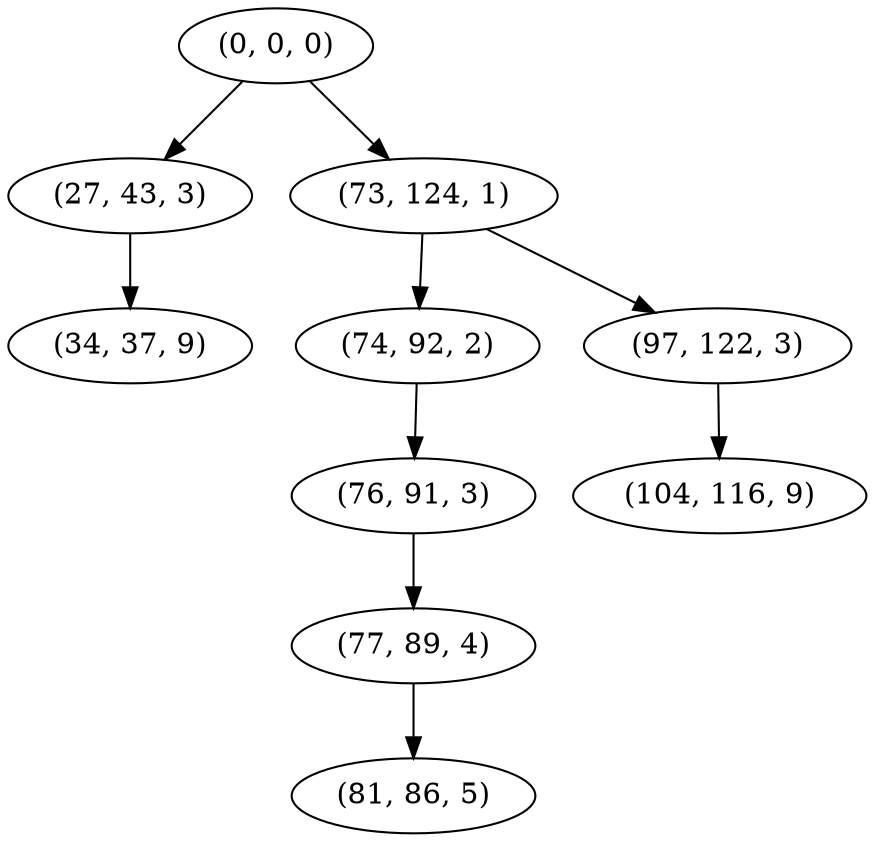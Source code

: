 digraph tree {
    "(0, 0, 0)";
    "(27, 43, 3)";
    "(34, 37, 9)";
    "(73, 124, 1)";
    "(74, 92, 2)";
    "(76, 91, 3)";
    "(77, 89, 4)";
    "(81, 86, 5)";
    "(97, 122, 3)";
    "(104, 116, 9)";
    "(0, 0, 0)" -> "(27, 43, 3)";
    "(0, 0, 0)" -> "(73, 124, 1)";
    "(27, 43, 3)" -> "(34, 37, 9)";
    "(73, 124, 1)" -> "(74, 92, 2)";
    "(73, 124, 1)" -> "(97, 122, 3)";
    "(74, 92, 2)" -> "(76, 91, 3)";
    "(76, 91, 3)" -> "(77, 89, 4)";
    "(77, 89, 4)" -> "(81, 86, 5)";
    "(97, 122, 3)" -> "(104, 116, 9)";
}
